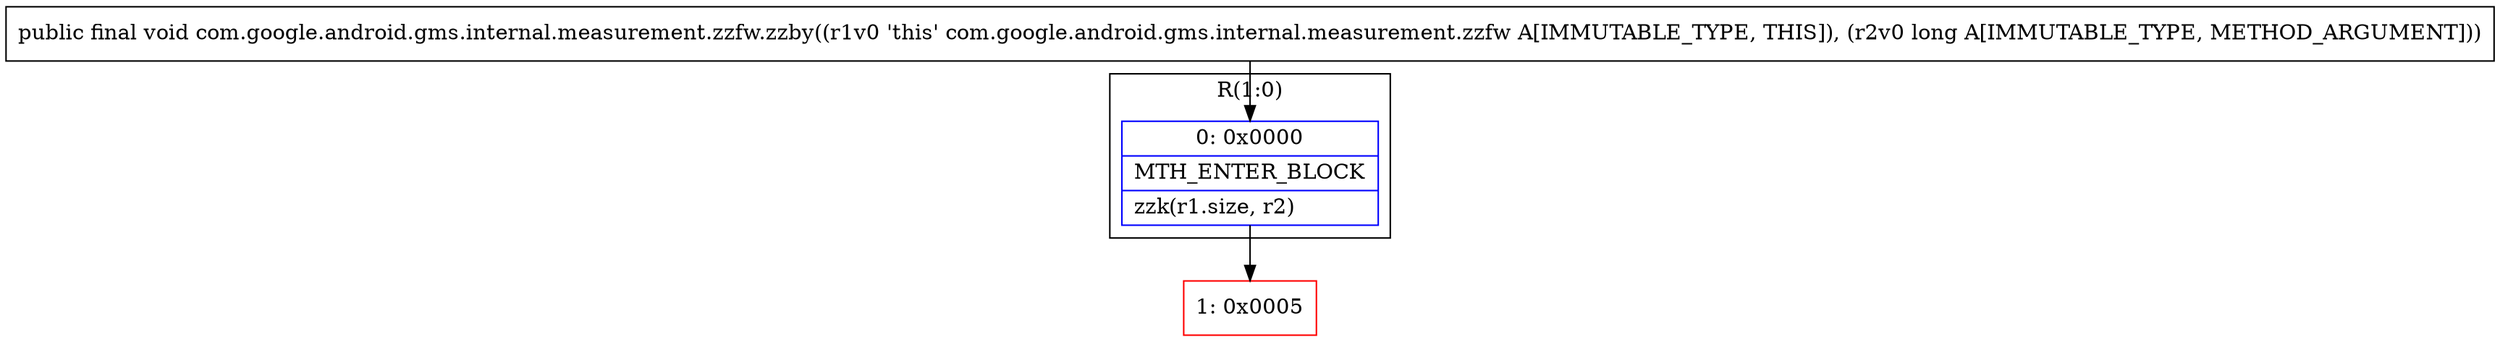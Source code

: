 digraph "CFG forcom.google.android.gms.internal.measurement.zzfw.zzby(J)V" {
subgraph cluster_Region_1104730309 {
label = "R(1:0)";
node [shape=record,color=blue];
Node_0 [shape=record,label="{0\:\ 0x0000|MTH_ENTER_BLOCK\l|zzk(r1.size, r2)\l}"];
}
Node_1 [shape=record,color=red,label="{1\:\ 0x0005}"];
MethodNode[shape=record,label="{public final void com.google.android.gms.internal.measurement.zzfw.zzby((r1v0 'this' com.google.android.gms.internal.measurement.zzfw A[IMMUTABLE_TYPE, THIS]), (r2v0 long A[IMMUTABLE_TYPE, METHOD_ARGUMENT])) }"];
MethodNode -> Node_0;
Node_0 -> Node_1;
}

